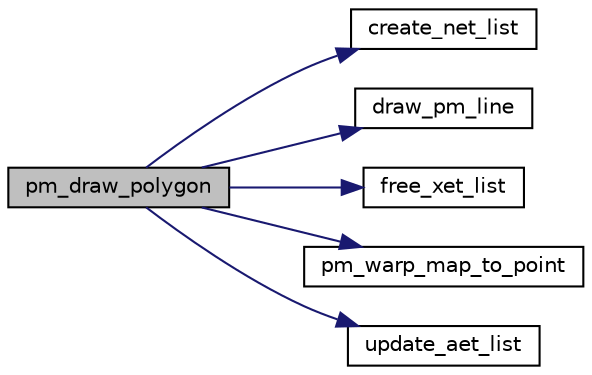 digraph "pm_draw_polygon"
{
 // INTERACTIVE_SVG=YES
 // LATEX_PDF_SIZE
  bgcolor="transparent";
  edge [fontname="Helvetica",fontsize="10",labelfontname="Helvetica",labelfontsize="10"];
  node [fontname="Helvetica",fontsize="10",shape=record];
  rankdir="LR";
  Node1 [label="pm_draw_polygon",height=0.2,width=0.4,color="black", fillcolor="grey75", style="filled", fontcolor="black",tooltip=" "];
  Node1 -> Node2 [color="midnightblue",fontsize="10",style="solid",fontname="Helvetica"];
  Node2 [label="create_net_list",height=0.2,width=0.4,color="black",URL="$db/dab/lib__pm_8c.html#aca1996c46b9715cba1cbf3ed3e7dbadd",tooltip=" "];
  Node1 -> Node3 [color="midnightblue",fontsize="10",style="solid",fontname="Helvetica"];
  Node3 [label="draw_pm_line",height=0.2,width=0.4,color="black",URL="$db/dab/lib__pm_8c.html#aa7bfa547ddc13e5932d537aa418ef4fa",tooltip=" "];
  Node1 -> Node4 [color="midnightblue",fontsize="10",style="solid",fontname="Helvetica"];
  Node4 [label="free_xet_list",height=0.2,width=0.4,color="black",URL="$db/dab/lib__pm_8c.html#a5193775b68efe924e25149cb975b331a",tooltip=" "];
  Node1 -> Node5 [color="midnightblue",fontsize="10",style="solid",fontname="Helvetica"];
  Node5 [label="pm_warp_map_to_point",height=0.2,width=0.4,color="black",URL="$d8/d26/group__PM__FUNCTION__GROUP.html#ga664f5cf6937741c75dc609b377c6b2c9",tooltip=" "];
  Node1 -> Node6 [color="midnightblue",fontsize="10",style="solid",fontname="Helvetica"];
  Node6 [label="update_aet_list",height=0.2,width=0.4,color="black",URL="$db/dab/lib__pm_8c.html#af56dbe510bc7527e48413231b44c12ed",tooltip=" "];
}
